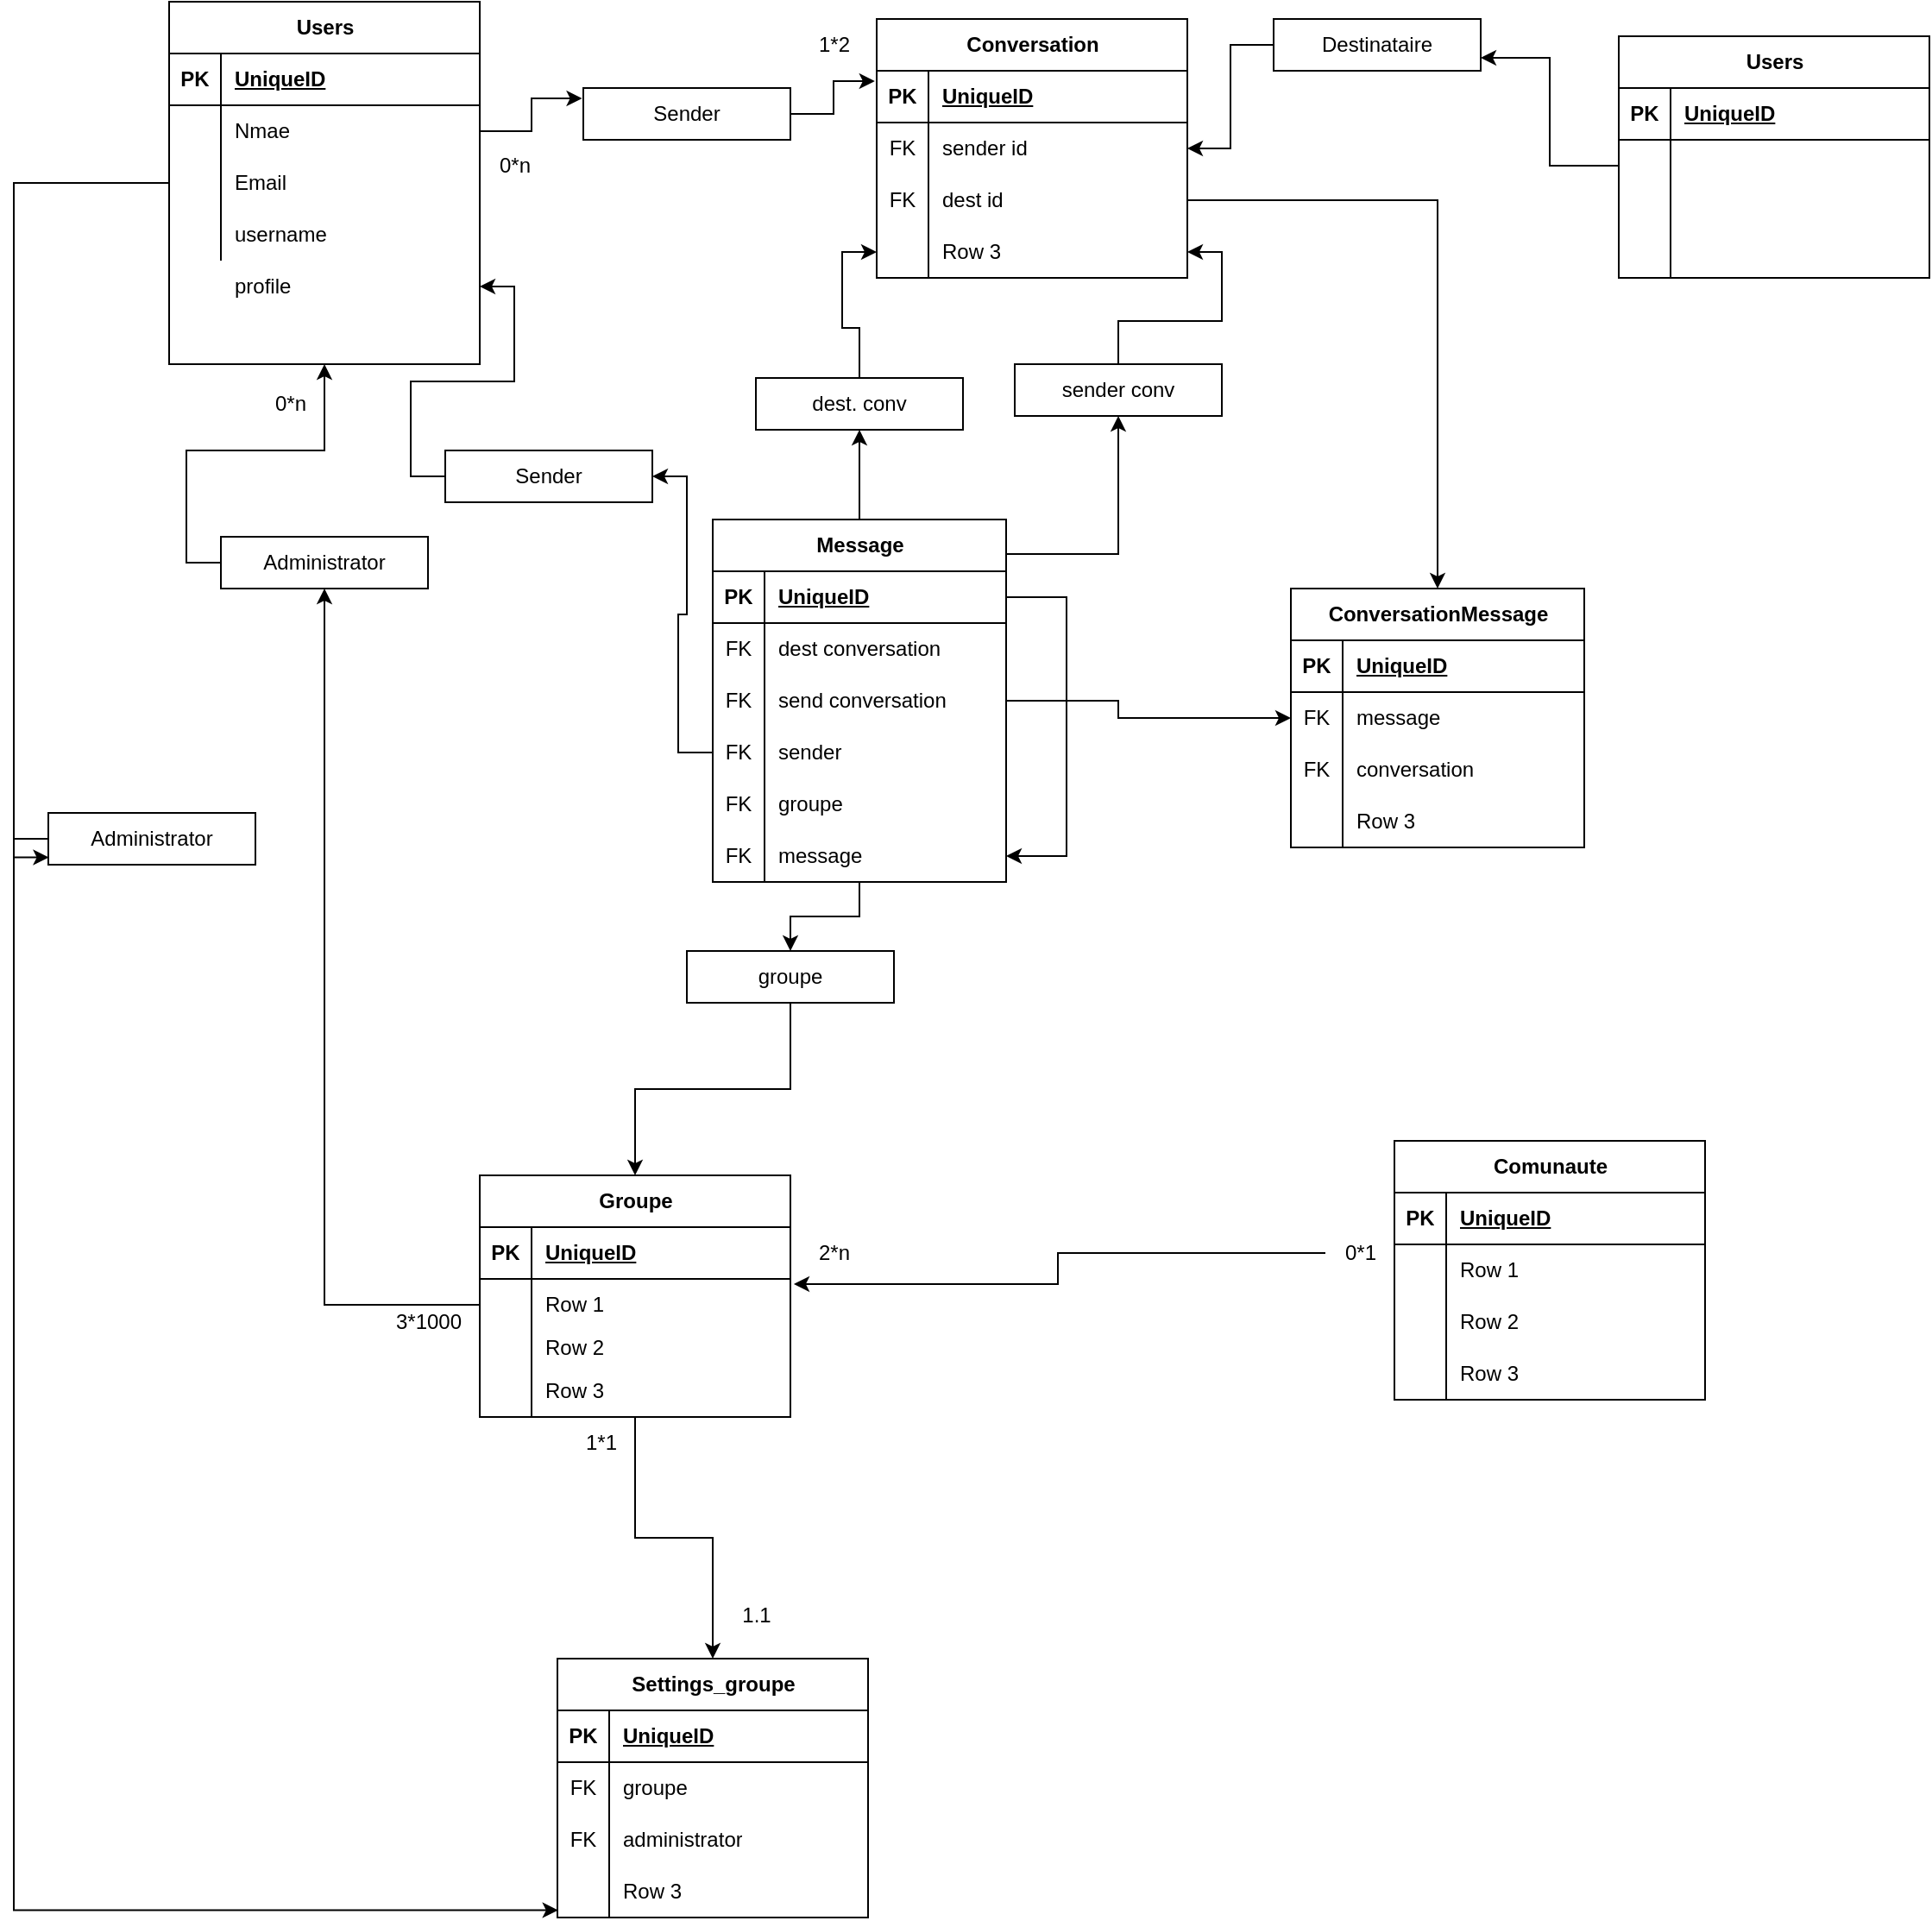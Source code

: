 <mxfile version="26.0.7">
  <diagram name="Page-1" id="asOwN9Nq8Dy_9OiNcqSF">
    <mxGraphModel dx="2424" dy="1222" grid="1" gridSize="10" guides="1" tooltips="1" connect="1" arrows="1" fold="1" page="1" pageScale="1" pageWidth="850" pageHeight="1100" math="0" shadow="0">
      <root>
        <mxCell id="0" />
        <mxCell id="1" parent="0" />
        <mxCell id="ktDNXiTVga_0XRTrk-uk-242" style="edgeStyle=orthogonalEdgeStyle;rounded=0;orthogonalLoop=1;jettySize=auto;html=1;exitX=1;exitY=0.5;exitDx=0;exitDy=0;entryX=1;entryY=0.5;entryDx=0;entryDy=0;" edge="1" parent="1" source="ktDNXiTVga_0XRTrk-uk-93" target="ktDNXiTVga_0XRTrk-uk-102">
          <mxGeometry relative="1" as="geometry">
            <Array as="points">
              <mxPoint x="540" y="385" />
              <mxPoint x="540" y="535" />
            </Array>
          </mxGeometry>
        </mxCell>
        <mxCell id="ktDNXiTVga_0XRTrk-uk-1" value="Users" style="shape=table;startSize=30;container=1;collapsible=1;childLayout=tableLayout;fixedRows=1;rowLines=0;fontStyle=1;align=center;resizeLast=1;html=1;" vertex="1" parent="1">
          <mxGeometry x="20" y="40" width="180" height="210" as="geometry" />
        </mxCell>
        <mxCell id="ktDNXiTVga_0XRTrk-uk-2" value="" style="shape=tableRow;horizontal=0;startSize=0;swimlaneHead=0;swimlaneBody=0;fillColor=none;collapsible=0;dropTarget=0;points=[[0,0.5],[1,0.5]];portConstraint=eastwest;top=0;left=0;right=0;bottom=1;" vertex="1" parent="ktDNXiTVga_0XRTrk-uk-1">
          <mxGeometry y="30" width="180" height="30" as="geometry" />
        </mxCell>
        <mxCell id="ktDNXiTVga_0XRTrk-uk-3" value="PK" style="shape=partialRectangle;connectable=0;fillColor=none;top=0;left=0;bottom=0;right=0;fontStyle=1;overflow=hidden;whiteSpace=wrap;html=1;" vertex="1" parent="ktDNXiTVga_0XRTrk-uk-2">
          <mxGeometry width="30" height="30" as="geometry">
            <mxRectangle width="30" height="30" as="alternateBounds" />
          </mxGeometry>
        </mxCell>
        <mxCell id="ktDNXiTVga_0XRTrk-uk-4" value="UniqueID" style="shape=partialRectangle;connectable=0;fillColor=none;top=0;left=0;bottom=0;right=0;align=left;spacingLeft=6;fontStyle=5;overflow=hidden;whiteSpace=wrap;html=1;" vertex="1" parent="ktDNXiTVga_0XRTrk-uk-2">
          <mxGeometry x="30" width="150" height="30" as="geometry">
            <mxRectangle width="150" height="30" as="alternateBounds" />
          </mxGeometry>
        </mxCell>
        <mxCell id="ktDNXiTVga_0XRTrk-uk-5" value="" style="shape=tableRow;horizontal=0;startSize=0;swimlaneHead=0;swimlaneBody=0;fillColor=none;collapsible=0;dropTarget=0;points=[[0,0.5],[1,0.5]];portConstraint=eastwest;top=0;left=0;right=0;bottom=0;" vertex="1" parent="ktDNXiTVga_0XRTrk-uk-1">
          <mxGeometry y="60" width="180" height="30" as="geometry" />
        </mxCell>
        <mxCell id="ktDNXiTVga_0XRTrk-uk-6" value="" style="shape=partialRectangle;connectable=0;fillColor=none;top=0;left=0;bottom=0;right=0;editable=1;overflow=hidden;whiteSpace=wrap;html=1;" vertex="1" parent="ktDNXiTVga_0XRTrk-uk-5">
          <mxGeometry width="30" height="30" as="geometry">
            <mxRectangle width="30" height="30" as="alternateBounds" />
          </mxGeometry>
        </mxCell>
        <mxCell id="ktDNXiTVga_0XRTrk-uk-7" value="Nmae" style="shape=partialRectangle;connectable=0;fillColor=none;top=0;left=0;bottom=0;right=0;align=left;spacingLeft=6;overflow=hidden;whiteSpace=wrap;html=1;" vertex="1" parent="ktDNXiTVga_0XRTrk-uk-5">
          <mxGeometry x="30" width="150" height="30" as="geometry">
            <mxRectangle width="150" height="30" as="alternateBounds" />
          </mxGeometry>
        </mxCell>
        <mxCell id="ktDNXiTVga_0XRTrk-uk-8" value="" style="shape=tableRow;horizontal=0;startSize=0;swimlaneHead=0;swimlaneBody=0;fillColor=none;collapsible=0;dropTarget=0;points=[[0,0.5],[1,0.5]];portConstraint=eastwest;top=0;left=0;right=0;bottom=0;" vertex="1" parent="ktDNXiTVga_0XRTrk-uk-1">
          <mxGeometry y="90" width="180" height="30" as="geometry" />
        </mxCell>
        <mxCell id="ktDNXiTVga_0XRTrk-uk-9" value="" style="shape=partialRectangle;connectable=0;fillColor=none;top=0;left=0;bottom=0;right=0;editable=1;overflow=hidden;whiteSpace=wrap;html=1;" vertex="1" parent="ktDNXiTVga_0XRTrk-uk-8">
          <mxGeometry width="30" height="30" as="geometry">
            <mxRectangle width="30" height="30" as="alternateBounds" />
          </mxGeometry>
        </mxCell>
        <mxCell id="ktDNXiTVga_0XRTrk-uk-10" value="Email" style="shape=partialRectangle;connectable=0;fillColor=none;top=0;left=0;bottom=0;right=0;align=left;spacingLeft=6;overflow=hidden;whiteSpace=wrap;html=1;" vertex="1" parent="ktDNXiTVga_0XRTrk-uk-8">
          <mxGeometry x="30" width="150" height="30" as="geometry">
            <mxRectangle width="150" height="30" as="alternateBounds" />
          </mxGeometry>
        </mxCell>
        <mxCell id="ktDNXiTVga_0XRTrk-uk-11" value="" style="shape=tableRow;horizontal=0;startSize=0;swimlaneHead=0;swimlaneBody=0;fillColor=none;collapsible=0;dropTarget=0;points=[[0,0.5],[1,0.5]];portConstraint=eastwest;top=0;left=0;right=0;bottom=0;" vertex="1" parent="ktDNXiTVga_0XRTrk-uk-1">
          <mxGeometry y="120" width="180" height="30" as="geometry" />
        </mxCell>
        <mxCell id="ktDNXiTVga_0XRTrk-uk-12" value="" style="shape=partialRectangle;connectable=0;fillColor=none;top=0;left=0;bottom=0;right=0;editable=1;overflow=hidden;whiteSpace=wrap;html=1;" vertex="1" parent="ktDNXiTVga_0XRTrk-uk-11">
          <mxGeometry width="30" height="30" as="geometry">
            <mxRectangle width="30" height="30" as="alternateBounds" />
          </mxGeometry>
        </mxCell>
        <mxCell id="ktDNXiTVga_0XRTrk-uk-13" value="username" style="shape=partialRectangle;connectable=0;fillColor=none;top=0;left=0;bottom=0;right=0;align=left;spacingLeft=6;overflow=hidden;whiteSpace=wrap;html=1;" vertex="1" parent="ktDNXiTVga_0XRTrk-uk-11">
          <mxGeometry x="30" width="150" height="30" as="geometry">
            <mxRectangle width="150" height="30" as="alternateBounds" />
          </mxGeometry>
        </mxCell>
        <mxCell id="ktDNXiTVga_0XRTrk-uk-14" value="" style="shape=tableRow;horizontal=0;startSize=0;swimlaneHead=0;swimlaneBody=0;fillColor=none;collapsible=0;dropTarget=0;points=[[0,0.5],[1,0.5]];portConstraint=eastwest;top=0;left=0;right=0;bottom=0;" vertex="1" parent="1">
          <mxGeometry x="20" y="190" width="180" height="30" as="geometry" />
        </mxCell>
        <mxCell id="ktDNXiTVga_0XRTrk-uk-15" value="" style="shape=partialRectangle;connectable=0;fillColor=none;top=0;left=0;bottom=0;right=0;editable=1;overflow=hidden;whiteSpace=wrap;html=1;" vertex="1" parent="ktDNXiTVga_0XRTrk-uk-14">
          <mxGeometry width="30" height="30" as="geometry">
            <mxRectangle width="30" height="30" as="alternateBounds" />
          </mxGeometry>
        </mxCell>
        <mxCell id="ktDNXiTVga_0XRTrk-uk-16" value="profile" style="shape=partialRectangle;connectable=0;fillColor=none;top=0;left=0;bottom=0;right=0;align=left;spacingLeft=6;overflow=hidden;whiteSpace=wrap;html=1;" vertex="1" parent="ktDNXiTVga_0XRTrk-uk-14">
          <mxGeometry x="30" width="150" height="30" as="geometry">
            <mxRectangle width="150" height="30" as="alternateBounds" />
          </mxGeometry>
        </mxCell>
        <mxCell id="ktDNXiTVga_0XRTrk-uk-105" style="edgeStyle=orthogonalEdgeStyle;rounded=0;orthogonalLoop=1;jettySize=auto;html=1;" edge="1" parent="1" source="ktDNXiTVga_0XRTrk-uk-17" target="ktDNXiTVga_0XRTrk-uk-56">
          <mxGeometry relative="1" as="geometry" />
        </mxCell>
        <mxCell id="ktDNXiTVga_0XRTrk-uk-17" value="Groupe" style="shape=table;startSize=30;container=1;collapsible=1;childLayout=tableLayout;fixedRows=1;rowLines=0;fontStyle=1;align=center;resizeLast=1;html=1;" vertex="1" parent="1">
          <mxGeometry x="200" y="720" width="180" height="140" as="geometry" />
        </mxCell>
        <mxCell id="ktDNXiTVga_0XRTrk-uk-18" value="" style="shape=tableRow;horizontal=0;startSize=0;swimlaneHead=0;swimlaneBody=0;fillColor=none;collapsible=0;dropTarget=0;points=[[0,0.5],[1,0.5]];portConstraint=eastwest;top=0;left=0;right=0;bottom=1;" vertex="1" parent="ktDNXiTVga_0XRTrk-uk-17">
          <mxGeometry y="30" width="180" height="30" as="geometry" />
        </mxCell>
        <mxCell id="ktDNXiTVga_0XRTrk-uk-19" value="PK" style="shape=partialRectangle;connectable=0;fillColor=none;top=0;left=0;bottom=0;right=0;fontStyle=1;overflow=hidden;whiteSpace=wrap;html=1;" vertex="1" parent="ktDNXiTVga_0XRTrk-uk-18">
          <mxGeometry width="30" height="30" as="geometry">
            <mxRectangle width="30" height="30" as="alternateBounds" />
          </mxGeometry>
        </mxCell>
        <mxCell id="ktDNXiTVga_0XRTrk-uk-20" value="UniqueID" style="shape=partialRectangle;connectable=0;fillColor=none;top=0;left=0;bottom=0;right=0;align=left;spacingLeft=6;fontStyle=5;overflow=hidden;whiteSpace=wrap;html=1;" vertex="1" parent="ktDNXiTVga_0XRTrk-uk-18">
          <mxGeometry x="30" width="150" height="30" as="geometry">
            <mxRectangle width="150" height="30" as="alternateBounds" />
          </mxGeometry>
        </mxCell>
        <mxCell id="ktDNXiTVga_0XRTrk-uk-21" value="" style="shape=tableRow;horizontal=0;startSize=0;swimlaneHead=0;swimlaneBody=0;fillColor=none;collapsible=0;dropTarget=0;points=[[0,0.5],[1,0.5]];portConstraint=eastwest;top=0;left=0;right=0;bottom=0;" vertex="1" parent="ktDNXiTVga_0XRTrk-uk-17">
          <mxGeometry y="60" width="180" height="30" as="geometry" />
        </mxCell>
        <mxCell id="ktDNXiTVga_0XRTrk-uk-22" value="" style="shape=partialRectangle;connectable=0;fillColor=none;top=0;left=0;bottom=0;right=0;editable=1;overflow=hidden;whiteSpace=wrap;html=1;" vertex="1" parent="ktDNXiTVga_0XRTrk-uk-21">
          <mxGeometry width="30" height="30" as="geometry">
            <mxRectangle width="30" height="30" as="alternateBounds" />
          </mxGeometry>
        </mxCell>
        <mxCell id="ktDNXiTVga_0XRTrk-uk-23" value="Row 1" style="shape=partialRectangle;connectable=0;fillColor=none;top=0;left=0;bottom=0;right=0;align=left;spacingLeft=6;overflow=hidden;whiteSpace=wrap;html=1;" vertex="1" parent="ktDNXiTVga_0XRTrk-uk-21">
          <mxGeometry x="30" width="150" height="30" as="geometry">
            <mxRectangle width="150" height="30" as="alternateBounds" />
          </mxGeometry>
        </mxCell>
        <mxCell id="ktDNXiTVga_0XRTrk-uk-24" value="" style="shape=tableRow;horizontal=0;startSize=0;swimlaneHead=0;swimlaneBody=0;fillColor=none;collapsible=0;dropTarget=0;points=[[0,0.5],[1,0.5]];portConstraint=eastwest;top=0;left=0;right=0;bottom=0;" vertex="1" parent="ktDNXiTVga_0XRTrk-uk-17">
          <mxGeometry y="90" width="180" height="20" as="geometry" />
        </mxCell>
        <mxCell id="ktDNXiTVga_0XRTrk-uk-25" value="" style="shape=partialRectangle;connectable=0;fillColor=none;top=0;left=0;bottom=0;right=0;editable=1;overflow=hidden;whiteSpace=wrap;html=1;" vertex="1" parent="ktDNXiTVga_0XRTrk-uk-24">
          <mxGeometry width="30" height="20" as="geometry">
            <mxRectangle width="30" height="20" as="alternateBounds" />
          </mxGeometry>
        </mxCell>
        <mxCell id="ktDNXiTVga_0XRTrk-uk-26" value="Row 2" style="shape=partialRectangle;connectable=0;fillColor=none;top=0;left=0;bottom=0;right=0;align=left;spacingLeft=6;overflow=hidden;whiteSpace=wrap;html=1;" vertex="1" parent="ktDNXiTVga_0XRTrk-uk-24">
          <mxGeometry x="30" width="150" height="20" as="geometry">
            <mxRectangle width="150" height="20" as="alternateBounds" />
          </mxGeometry>
        </mxCell>
        <mxCell id="ktDNXiTVga_0XRTrk-uk-27" value="" style="shape=tableRow;horizontal=0;startSize=0;swimlaneHead=0;swimlaneBody=0;fillColor=none;collapsible=0;dropTarget=0;points=[[0,0.5],[1,0.5]];portConstraint=eastwest;top=0;left=0;right=0;bottom=0;" vertex="1" parent="ktDNXiTVga_0XRTrk-uk-17">
          <mxGeometry y="110" width="180" height="30" as="geometry" />
        </mxCell>
        <mxCell id="ktDNXiTVga_0XRTrk-uk-28" value="" style="shape=partialRectangle;connectable=0;fillColor=none;top=0;left=0;bottom=0;right=0;editable=1;overflow=hidden;whiteSpace=wrap;html=1;" vertex="1" parent="ktDNXiTVga_0XRTrk-uk-27">
          <mxGeometry width="30" height="30" as="geometry">
            <mxRectangle width="30" height="30" as="alternateBounds" />
          </mxGeometry>
        </mxCell>
        <mxCell id="ktDNXiTVga_0XRTrk-uk-29" value="Row 3" style="shape=partialRectangle;connectable=0;fillColor=none;top=0;left=0;bottom=0;right=0;align=left;spacingLeft=6;overflow=hidden;whiteSpace=wrap;html=1;" vertex="1" parent="ktDNXiTVga_0XRTrk-uk-27">
          <mxGeometry x="30" width="150" height="30" as="geometry">
            <mxRectangle width="150" height="30" as="alternateBounds" />
          </mxGeometry>
        </mxCell>
        <mxCell id="ktDNXiTVga_0XRTrk-uk-43" value="Conversation" style="shape=table;startSize=30;container=1;collapsible=1;childLayout=tableLayout;fixedRows=1;rowLines=0;fontStyle=1;align=center;resizeLast=1;html=1;" vertex="1" parent="1">
          <mxGeometry x="430" y="50" width="180" height="150" as="geometry" />
        </mxCell>
        <mxCell id="ktDNXiTVga_0XRTrk-uk-44" value="" style="shape=tableRow;horizontal=0;startSize=0;swimlaneHead=0;swimlaneBody=0;fillColor=none;collapsible=0;dropTarget=0;points=[[0,0.5],[1,0.5]];portConstraint=eastwest;top=0;left=0;right=0;bottom=1;" vertex="1" parent="ktDNXiTVga_0XRTrk-uk-43">
          <mxGeometry y="30" width="180" height="30" as="geometry" />
        </mxCell>
        <mxCell id="ktDNXiTVga_0XRTrk-uk-45" value="PK" style="shape=partialRectangle;connectable=0;fillColor=none;top=0;left=0;bottom=0;right=0;fontStyle=1;overflow=hidden;whiteSpace=wrap;html=1;" vertex="1" parent="ktDNXiTVga_0XRTrk-uk-44">
          <mxGeometry width="30" height="30" as="geometry">
            <mxRectangle width="30" height="30" as="alternateBounds" />
          </mxGeometry>
        </mxCell>
        <mxCell id="ktDNXiTVga_0XRTrk-uk-46" value="UniqueID" style="shape=partialRectangle;connectable=0;fillColor=none;top=0;left=0;bottom=0;right=0;align=left;spacingLeft=6;fontStyle=5;overflow=hidden;whiteSpace=wrap;html=1;" vertex="1" parent="ktDNXiTVga_0XRTrk-uk-44">
          <mxGeometry x="30" width="150" height="30" as="geometry">
            <mxRectangle width="150" height="30" as="alternateBounds" />
          </mxGeometry>
        </mxCell>
        <mxCell id="ktDNXiTVga_0XRTrk-uk-47" value="" style="shape=tableRow;horizontal=0;startSize=0;swimlaneHead=0;swimlaneBody=0;fillColor=none;collapsible=0;dropTarget=0;points=[[0,0.5],[1,0.5]];portConstraint=eastwest;top=0;left=0;right=0;bottom=0;" vertex="1" parent="ktDNXiTVga_0XRTrk-uk-43">
          <mxGeometry y="60" width="180" height="30" as="geometry" />
        </mxCell>
        <mxCell id="ktDNXiTVga_0XRTrk-uk-48" value="FK" style="shape=partialRectangle;connectable=0;fillColor=none;top=0;left=0;bottom=0;right=0;editable=1;overflow=hidden;whiteSpace=wrap;html=1;" vertex="1" parent="ktDNXiTVga_0XRTrk-uk-47">
          <mxGeometry width="30" height="30" as="geometry">
            <mxRectangle width="30" height="30" as="alternateBounds" />
          </mxGeometry>
        </mxCell>
        <mxCell id="ktDNXiTVga_0XRTrk-uk-49" value="sender id" style="shape=partialRectangle;connectable=0;fillColor=none;top=0;left=0;bottom=0;right=0;align=left;spacingLeft=6;overflow=hidden;whiteSpace=wrap;html=1;" vertex="1" parent="ktDNXiTVga_0XRTrk-uk-47">
          <mxGeometry x="30" width="150" height="30" as="geometry">
            <mxRectangle width="150" height="30" as="alternateBounds" />
          </mxGeometry>
        </mxCell>
        <mxCell id="ktDNXiTVga_0XRTrk-uk-50" value="" style="shape=tableRow;horizontal=0;startSize=0;swimlaneHead=0;swimlaneBody=0;fillColor=none;collapsible=0;dropTarget=0;points=[[0,0.5],[1,0.5]];portConstraint=eastwest;top=0;left=0;right=0;bottom=0;" vertex="1" parent="ktDNXiTVga_0XRTrk-uk-43">
          <mxGeometry y="90" width="180" height="30" as="geometry" />
        </mxCell>
        <mxCell id="ktDNXiTVga_0XRTrk-uk-51" value="FK" style="shape=partialRectangle;connectable=0;fillColor=none;top=0;left=0;bottom=0;right=0;editable=1;overflow=hidden;whiteSpace=wrap;html=1;" vertex="1" parent="ktDNXiTVga_0XRTrk-uk-50">
          <mxGeometry width="30" height="30" as="geometry">
            <mxRectangle width="30" height="30" as="alternateBounds" />
          </mxGeometry>
        </mxCell>
        <mxCell id="ktDNXiTVga_0XRTrk-uk-52" value="dest id" style="shape=partialRectangle;connectable=0;fillColor=none;top=0;left=0;bottom=0;right=0;align=left;spacingLeft=6;overflow=hidden;whiteSpace=wrap;html=1;" vertex="1" parent="ktDNXiTVga_0XRTrk-uk-50">
          <mxGeometry x="30" width="150" height="30" as="geometry">
            <mxRectangle width="150" height="30" as="alternateBounds" />
          </mxGeometry>
        </mxCell>
        <mxCell id="ktDNXiTVga_0XRTrk-uk-53" value="" style="shape=tableRow;horizontal=0;startSize=0;swimlaneHead=0;swimlaneBody=0;fillColor=none;collapsible=0;dropTarget=0;points=[[0,0.5],[1,0.5]];portConstraint=eastwest;top=0;left=0;right=0;bottom=0;" vertex="1" parent="ktDNXiTVga_0XRTrk-uk-43">
          <mxGeometry y="120" width="180" height="30" as="geometry" />
        </mxCell>
        <mxCell id="ktDNXiTVga_0XRTrk-uk-54" value="" style="shape=partialRectangle;connectable=0;fillColor=none;top=0;left=0;bottom=0;right=0;editable=1;overflow=hidden;whiteSpace=wrap;html=1;" vertex="1" parent="ktDNXiTVga_0XRTrk-uk-53">
          <mxGeometry width="30" height="30" as="geometry">
            <mxRectangle width="30" height="30" as="alternateBounds" />
          </mxGeometry>
        </mxCell>
        <mxCell id="ktDNXiTVga_0XRTrk-uk-55" value="Row 3" style="shape=partialRectangle;connectable=0;fillColor=none;top=0;left=0;bottom=0;right=0;align=left;spacingLeft=6;overflow=hidden;whiteSpace=wrap;html=1;" vertex="1" parent="ktDNXiTVga_0XRTrk-uk-53">
          <mxGeometry x="30" width="150" height="30" as="geometry">
            <mxRectangle width="150" height="30" as="alternateBounds" />
          </mxGeometry>
        </mxCell>
        <mxCell id="ktDNXiTVga_0XRTrk-uk-56" value="Settings_groupe" style="shape=table;startSize=30;container=1;collapsible=1;childLayout=tableLayout;fixedRows=1;rowLines=0;fontStyle=1;align=center;resizeLast=1;html=1;" vertex="1" parent="1">
          <mxGeometry x="245" y="1000" width="180" height="150" as="geometry" />
        </mxCell>
        <mxCell id="ktDNXiTVga_0XRTrk-uk-57" value="" style="shape=tableRow;horizontal=0;startSize=0;swimlaneHead=0;swimlaneBody=0;fillColor=none;collapsible=0;dropTarget=0;points=[[0,0.5],[1,0.5]];portConstraint=eastwest;top=0;left=0;right=0;bottom=1;" vertex="1" parent="ktDNXiTVga_0XRTrk-uk-56">
          <mxGeometry y="30" width="180" height="30" as="geometry" />
        </mxCell>
        <mxCell id="ktDNXiTVga_0XRTrk-uk-58" value="PK" style="shape=partialRectangle;connectable=0;fillColor=none;top=0;left=0;bottom=0;right=0;fontStyle=1;overflow=hidden;whiteSpace=wrap;html=1;" vertex="1" parent="ktDNXiTVga_0XRTrk-uk-57">
          <mxGeometry width="30" height="30" as="geometry">
            <mxRectangle width="30" height="30" as="alternateBounds" />
          </mxGeometry>
        </mxCell>
        <mxCell id="ktDNXiTVga_0XRTrk-uk-59" value="UniqueID" style="shape=partialRectangle;connectable=0;fillColor=none;top=0;left=0;bottom=0;right=0;align=left;spacingLeft=6;fontStyle=5;overflow=hidden;whiteSpace=wrap;html=1;" vertex="1" parent="ktDNXiTVga_0XRTrk-uk-57">
          <mxGeometry x="30" width="150" height="30" as="geometry">
            <mxRectangle width="150" height="30" as="alternateBounds" />
          </mxGeometry>
        </mxCell>
        <mxCell id="ktDNXiTVga_0XRTrk-uk-60" value="" style="shape=tableRow;horizontal=0;startSize=0;swimlaneHead=0;swimlaneBody=0;fillColor=none;collapsible=0;dropTarget=0;points=[[0,0.5],[1,0.5]];portConstraint=eastwest;top=0;left=0;right=0;bottom=0;" vertex="1" parent="ktDNXiTVga_0XRTrk-uk-56">
          <mxGeometry y="60" width="180" height="30" as="geometry" />
        </mxCell>
        <mxCell id="ktDNXiTVga_0XRTrk-uk-61" value="FK" style="shape=partialRectangle;connectable=0;fillColor=none;top=0;left=0;bottom=0;right=0;editable=1;overflow=hidden;whiteSpace=wrap;html=1;" vertex="1" parent="ktDNXiTVga_0XRTrk-uk-60">
          <mxGeometry width="30" height="30" as="geometry">
            <mxRectangle width="30" height="30" as="alternateBounds" />
          </mxGeometry>
        </mxCell>
        <mxCell id="ktDNXiTVga_0XRTrk-uk-62" value="groupe" style="shape=partialRectangle;connectable=0;fillColor=none;top=0;left=0;bottom=0;right=0;align=left;spacingLeft=6;overflow=hidden;whiteSpace=wrap;html=1;" vertex="1" parent="ktDNXiTVga_0XRTrk-uk-60">
          <mxGeometry x="30" width="150" height="30" as="geometry">
            <mxRectangle width="150" height="30" as="alternateBounds" />
          </mxGeometry>
        </mxCell>
        <mxCell id="ktDNXiTVga_0XRTrk-uk-63" value="" style="shape=tableRow;horizontal=0;startSize=0;swimlaneHead=0;swimlaneBody=0;fillColor=none;collapsible=0;dropTarget=0;points=[[0,0.5],[1,0.5]];portConstraint=eastwest;top=0;left=0;right=0;bottom=0;" vertex="1" parent="ktDNXiTVga_0XRTrk-uk-56">
          <mxGeometry y="90" width="180" height="30" as="geometry" />
        </mxCell>
        <mxCell id="ktDNXiTVga_0XRTrk-uk-64" value="FK" style="shape=partialRectangle;connectable=0;fillColor=none;top=0;left=0;bottom=0;right=0;editable=1;overflow=hidden;whiteSpace=wrap;html=1;" vertex="1" parent="ktDNXiTVga_0XRTrk-uk-63">
          <mxGeometry width="30" height="30" as="geometry">
            <mxRectangle width="30" height="30" as="alternateBounds" />
          </mxGeometry>
        </mxCell>
        <mxCell id="ktDNXiTVga_0XRTrk-uk-65" value="administrator" style="shape=partialRectangle;connectable=0;fillColor=none;top=0;left=0;bottom=0;right=0;align=left;spacingLeft=6;overflow=hidden;whiteSpace=wrap;html=1;" vertex="1" parent="ktDNXiTVga_0XRTrk-uk-63">
          <mxGeometry x="30" width="150" height="30" as="geometry">
            <mxRectangle width="150" height="30" as="alternateBounds" />
          </mxGeometry>
        </mxCell>
        <mxCell id="ktDNXiTVga_0XRTrk-uk-66" value="" style="shape=tableRow;horizontal=0;startSize=0;swimlaneHead=0;swimlaneBody=0;fillColor=none;collapsible=0;dropTarget=0;points=[[0,0.5],[1,0.5]];portConstraint=eastwest;top=0;left=0;right=0;bottom=0;" vertex="1" parent="ktDNXiTVga_0XRTrk-uk-56">
          <mxGeometry y="120" width="180" height="30" as="geometry" />
        </mxCell>
        <mxCell id="ktDNXiTVga_0XRTrk-uk-67" value="" style="shape=partialRectangle;connectable=0;fillColor=none;top=0;left=0;bottom=0;right=0;editable=1;overflow=hidden;whiteSpace=wrap;html=1;" vertex="1" parent="ktDNXiTVga_0XRTrk-uk-66">
          <mxGeometry width="30" height="30" as="geometry">
            <mxRectangle width="30" height="30" as="alternateBounds" />
          </mxGeometry>
        </mxCell>
        <mxCell id="ktDNXiTVga_0XRTrk-uk-68" value="Row 3" style="shape=partialRectangle;connectable=0;fillColor=none;top=0;left=0;bottom=0;right=0;align=left;spacingLeft=6;overflow=hidden;whiteSpace=wrap;html=1;" vertex="1" parent="ktDNXiTVga_0XRTrk-uk-66">
          <mxGeometry x="30" width="150" height="30" as="geometry">
            <mxRectangle width="150" height="30" as="alternateBounds" />
          </mxGeometry>
        </mxCell>
        <mxCell id="ktDNXiTVga_0XRTrk-uk-69" value="Comunaute" style="shape=table;startSize=30;container=1;collapsible=1;childLayout=tableLayout;fixedRows=1;rowLines=0;fontStyle=1;align=center;resizeLast=1;html=1;" vertex="1" parent="1">
          <mxGeometry x="730" y="700" width="180" height="150" as="geometry" />
        </mxCell>
        <mxCell id="ktDNXiTVga_0XRTrk-uk-70" value="" style="shape=tableRow;horizontal=0;startSize=0;swimlaneHead=0;swimlaneBody=0;fillColor=none;collapsible=0;dropTarget=0;points=[[0,0.5],[1,0.5]];portConstraint=eastwest;top=0;left=0;right=0;bottom=1;" vertex="1" parent="ktDNXiTVga_0XRTrk-uk-69">
          <mxGeometry y="30" width="180" height="30" as="geometry" />
        </mxCell>
        <mxCell id="ktDNXiTVga_0XRTrk-uk-71" value="PK" style="shape=partialRectangle;connectable=0;fillColor=none;top=0;left=0;bottom=0;right=0;fontStyle=1;overflow=hidden;whiteSpace=wrap;html=1;" vertex="1" parent="ktDNXiTVga_0XRTrk-uk-70">
          <mxGeometry width="30" height="30" as="geometry">
            <mxRectangle width="30" height="30" as="alternateBounds" />
          </mxGeometry>
        </mxCell>
        <mxCell id="ktDNXiTVga_0XRTrk-uk-72" value="UniqueID" style="shape=partialRectangle;connectable=0;fillColor=none;top=0;left=0;bottom=0;right=0;align=left;spacingLeft=6;fontStyle=5;overflow=hidden;whiteSpace=wrap;html=1;" vertex="1" parent="ktDNXiTVga_0XRTrk-uk-70">
          <mxGeometry x="30" width="150" height="30" as="geometry">
            <mxRectangle width="150" height="30" as="alternateBounds" />
          </mxGeometry>
        </mxCell>
        <mxCell id="ktDNXiTVga_0XRTrk-uk-73" value="" style="shape=tableRow;horizontal=0;startSize=0;swimlaneHead=0;swimlaneBody=0;fillColor=none;collapsible=0;dropTarget=0;points=[[0,0.5],[1,0.5]];portConstraint=eastwest;top=0;left=0;right=0;bottom=0;" vertex="1" parent="ktDNXiTVga_0XRTrk-uk-69">
          <mxGeometry y="60" width="180" height="30" as="geometry" />
        </mxCell>
        <mxCell id="ktDNXiTVga_0XRTrk-uk-74" value="" style="shape=partialRectangle;connectable=0;fillColor=none;top=0;left=0;bottom=0;right=0;editable=1;overflow=hidden;whiteSpace=wrap;html=1;" vertex="1" parent="ktDNXiTVga_0XRTrk-uk-73">
          <mxGeometry width="30" height="30" as="geometry">
            <mxRectangle width="30" height="30" as="alternateBounds" />
          </mxGeometry>
        </mxCell>
        <mxCell id="ktDNXiTVga_0XRTrk-uk-75" value="Row 1" style="shape=partialRectangle;connectable=0;fillColor=none;top=0;left=0;bottom=0;right=0;align=left;spacingLeft=6;overflow=hidden;whiteSpace=wrap;html=1;" vertex="1" parent="ktDNXiTVga_0XRTrk-uk-73">
          <mxGeometry x="30" width="150" height="30" as="geometry">
            <mxRectangle width="150" height="30" as="alternateBounds" />
          </mxGeometry>
        </mxCell>
        <mxCell id="ktDNXiTVga_0XRTrk-uk-76" value="" style="shape=tableRow;horizontal=0;startSize=0;swimlaneHead=0;swimlaneBody=0;fillColor=none;collapsible=0;dropTarget=0;points=[[0,0.5],[1,0.5]];portConstraint=eastwest;top=0;left=0;right=0;bottom=0;" vertex="1" parent="ktDNXiTVga_0XRTrk-uk-69">
          <mxGeometry y="90" width="180" height="30" as="geometry" />
        </mxCell>
        <mxCell id="ktDNXiTVga_0XRTrk-uk-77" value="" style="shape=partialRectangle;connectable=0;fillColor=none;top=0;left=0;bottom=0;right=0;editable=1;overflow=hidden;whiteSpace=wrap;html=1;" vertex="1" parent="ktDNXiTVga_0XRTrk-uk-76">
          <mxGeometry width="30" height="30" as="geometry">
            <mxRectangle width="30" height="30" as="alternateBounds" />
          </mxGeometry>
        </mxCell>
        <mxCell id="ktDNXiTVga_0XRTrk-uk-78" value="Row 2" style="shape=partialRectangle;connectable=0;fillColor=none;top=0;left=0;bottom=0;right=0;align=left;spacingLeft=6;overflow=hidden;whiteSpace=wrap;html=1;" vertex="1" parent="ktDNXiTVga_0XRTrk-uk-76">
          <mxGeometry x="30" width="150" height="30" as="geometry">
            <mxRectangle width="150" height="30" as="alternateBounds" />
          </mxGeometry>
        </mxCell>
        <mxCell id="ktDNXiTVga_0XRTrk-uk-79" value="" style="shape=tableRow;horizontal=0;startSize=0;swimlaneHead=0;swimlaneBody=0;fillColor=none;collapsible=0;dropTarget=0;points=[[0,0.5],[1,0.5]];portConstraint=eastwest;top=0;left=0;right=0;bottom=0;" vertex="1" parent="ktDNXiTVga_0XRTrk-uk-69">
          <mxGeometry y="120" width="180" height="30" as="geometry" />
        </mxCell>
        <mxCell id="ktDNXiTVga_0XRTrk-uk-80" value="" style="shape=partialRectangle;connectable=0;fillColor=none;top=0;left=0;bottom=0;right=0;editable=1;overflow=hidden;whiteSpace=wrap;html=1;" vertex="1" parent="ktDNXiTVga_0XRTrk-uk-79">
          <mxGeometry width="30" height="30" as="geometry">
            <mxRectangle width="30" height="30" as="alternateBounds" />
          </mxGeometry>
        </mxCell>
        <mxCell id="ktDNXiTVga_0XRTrk-uk-81" value="Row 3" style="shape=partialRectangle;connectable=0;fillColor=none;top=0;left=0;bottom=0;right=0;align=left;spacingLeft=6;overflow=hidden;whiteSpace=wrap;html=1;" vertex="1" parent="ktDNXiTVga_0XRTrk-uk-79">
          <mxGeometry x="30" width="150" height="30" as="geometry">
            <mxRectangle width="150" height="30" as="alternateBounds" />
          </mxGeometry>
        </mxCell>
        <mxCell id="ktDNXiTVga_0XRTrk-uk-84" value="1*2" style="text;html=1;align=center;verticalAlign=middle;resizable=0;points=[];autosize=1;strokeColor=none;fillColor=none;" vertex="1" parent="1">
          <mxGeometry x="385" y="50" width="40" height="30" as="geometry" />
        </mxCell>
        <mxCell id="ktDNXiTVga_0XRTrk-uk-85" value="0*n" style="text;html=1;align=center;verticalAlign=middle;resizable=0;points=[];autosize=1;strokeColor=none;fillColor=none;" vertex="1" parent="1">
          <mxGeometry x="200" y="120" width="40" height="30" as="geometry" />
        </mxCell>
        <mxCell id="ktDNXiTVga_0XRTrk-uk-133" style="edgeStyle=orthogonalEdgeStyle;rounded=0;orthogonalLoop=1;jettySize=auto;html=1;entryX=0.5;entryY=0;entryDx=0;entryDy=0;" edge="1" parent="1" source="ktDNXiTVga_0XRTrk-uk-198" target="ktDNXiTVga_0XRTrk-uk-17">
          <mxGeometry relative="1" as="geometry" />
        </mxCell>
        <mxCell id="ktDNXiTVga_0XRTrk-uk-203" style="edgeStyle=orthogonalEdgeStyle;rounded=0;orthogonalLoop=1;jettySize=auto;html=1;exitX=0.5;exitY=0;exitDx=0;exitDy=0;entryX=0.5;entryY=1;entryDx=0;entryDy=0;" edge="1" parent="1" source="ktDNXiTVga_0XRTrk-uk-92" target="ktDNXiTVga_0XRTrk-uk-202">
          <mxGeometry relative="1" as="geometry" />
        </mxCell>
        <mxCell id="ktDNXiTVga_0XRTrk-uk-225" value="" style="edgeStyle=orthogonalEdgeStyle;rounded=0;orthogonalLoop=1;jettySize=auto;html=1;" edge="1" parent="1" source="ktDNXiTVga_0XRTrk-uk-92" target="ktDNXiTVga_0XRTrk-uk-212">
          <mxGeometry relative="1" as="geometry">
            <Array as="points">
              <mxPoint x="570" y="445" />
              <mxPoint x="570" y="455" />
            </Array>
          </mxGeometry>
        </mxCell>
        <mxCell id="ktDNXiTVga_0XRTrk-uk-92" value="Message" style="shape=table;startSize=30;container=1;collapsible=1;childLayout=tableLayout;fixedRows=1;rowLines=0;fontStyle=1;align=center;resizeLast=1;html=1;" vertex="1" parent="1">
          <mxGeometry x="335" y="340" width="170" height="210" as="geometry" />
        </mxCell>
        <mxCell id="ktDNXiTVga_0XRTrk-uk-93" value="" style="shape=tableRow;horizontal=0;startSize=0;swimlaneHead=0;swimlaneBody=0;fillColor=none;collapsible=0;dropTarget=0;points=[[0,0.5],[1,0.5]];portConstraint=eastwest;top=0;left=0;right=0;bottom=1;" vertex="1" parent="ktDNXiTVga_0XRTrk-uk-92">
          <mxGeometry y="30" width="170" height="30" as="geometry" />
        </mxCell>
        <mxCell id="ktDNXiTVga_0XRTrk-uk-94" value="PK" style="shape=partialRectangle;connectable=0;fillColor=none;top=0;left=0;bottom=0;right=0;fontStyle=1;overflow=hidden;whiteSpace=wrap;html=1;" vertex="1" parent="ktDNXiTVga_0XRTrk-uk-93">
          <mxGeometry width="30" height="30" as="geometry">
            <mxRectangle width="30" height="30" as="alternateBounds" />
          </mxGeometry>
        </mxCell>
        <mxCell id="ktDNXiTVga_0XRTrk-uk-95" value="UniqueID" style="shape=partialRectangle;connectable=0;fillColor=none;top=0;left=0;bottom=0;right=0;align=left;spacingLeft=6;fontStyle=5;overflow=hidden;whiteSpace=wrap;html=1;" vertex="1" parent="ktDNXiTVga_0XRTrk-uk-93">
          <mxGeometry x="30" width="140" height="30" as="geometry">
            <mxRectangle width="140" height="30" as="alternateBounds" />
          </mxGeometry>
        </mxCell>
        <mxCell id="ktDNXiTVga_0XRTrk-uk-96" value="" style="shape=tableRow;horizontal=0;startSize=0;swimlaneHead=0;swimlaneBody=0;fillColor=none;collapsible=0;dropTarget=0;points=[[0,0.5],[1,0.5]];portConstraint=eastwest;top=0;left=0;right=0;bottom=0;" vertex="1" parent="ktDNXiTVga_0XRTrk-uk-92">
          <mxGeometry y="60" width="170" height="30" as="geometry" />
        </mxCell>
        <mxCell id="ktDNXiTVga_0XRTrk-uk-97" value="FK" style="shape=partialRectangle;connectable=0;fillColor=none;top=0;left=0;bottom=0;right=0;editable=1;overflow=hidden;whiteSpace=wrap;html=1;" vertex="1" parent="ktDNXiTVga_0XRTrk-uk-96">
          <mxGeometry width="30" height="30" as="geometry">
            <mxRectangle width="30" height="30" as="alternateBounds" />
          </mxGeometry>
        </mxCell>
        <mxCell id="ktDNXiTVga_0XRTrk-uk-98" value="dest conversation&amp;nbsp;" style="shape=partialRectangle;connectable=0;fillColor=none;top=0;left=0;bottom=0;right=0;align=left;spacingLeft=6;overflow=hidden;whiteSpace=wrap;html=1;" vertex="1" parent="ktDNXiTVga_0XRTrk-uk-96">
          <mxGeometry x="30" width="140" height="30" as="geometry">
            <mxRectangle width="140" height="30" as="alternateBounds" />
          </mxGeometry>
        </mxCell>
        <mxCell id="ktDNXiTVga_0XRTrk-uk-233" value="" style="shape=tableRow;horizontal=0;startSize=0;swimlaneHead=0;swimlaneBody=0;fillColor=none;collapsible=0;dropTarget=0;points=[[0,0.5],[1,0.5]];portConstraint=eastwest;top=0;left=0;right=0;bottom=0;" vertex="1" parent="ktDNXiTVga_0XRTrk-uk-92">
          <mxGeometry y="90" width="170" height="30" as="geometry" />
        </mxCell>
        <mxCell id="ktDNXiTVga_0XRTrk-uk-234" value="FK" style="shape=partialRectangle;connectable=0;fillColor=none;top=0;left=0;bottom=0;right=0;editable=1;overflow=hidden;whiteSpace=wrap;html=1;" vertex="1" parent="ktDNXiTVga_0XRTrk-uk-233">
          <mxGeometry width="30" height="30" as="geometry">
            <mxRectangle width="30" height="30" as="alternateBounds" />
          </mxGeometry>
        </mxCell>
        <mxCell id="ktDNXiTVga_0XRTrk-uk-235" value="send conversation" style="shape=partialRectangle;connectable=0;fillColor=none;top=0;left=0;bottom=0;right=0;align=left;spacingLeft=6;overflow=hidden;whiteSpace=wrap;html=1;" vertex="1" parent="ktDNXiTVga_0XRTrk-uk-233">
          <mxGeometry x="30" width="140" height="30" as="geometry">
            <mxRectangle width="140" height="30" as="alternateBounds" />
          </mxGeometry>
        </mxCell>
        <mxCell id="ktDNXiTVga_0XRTrk-uk-99" value="" style="shape=tableRow;horizontal=0;startSize=0;swimlaneHead=0;swimlaneBody=0;fillColor=none;collapsible=0;dropTarget=0;points=[[0,0.5],[1,0.5]];portConstraint=eastwest;top=0;left=0;right=0;bottom=0;" vertex="1" parent="ktDNXiTVga_0XRTrk-uk-92">
          <mxGeometry y="120" width="170" height="30" as="geometry" />
        </mxCell>
        <mxCell id="ktDNXiTVga_0XRTrk-uk-100" value="FK" style="shape=partialRectangle;connectable=0;fillColor=none;top=0;left=0;bottom=0;right=0;editable=1;overflow=hidden;whiteSpace=wrap;html=1;" vertex="1" parent="ktDNXiTVga_0XRTrk-uk-99">
          <mxGeometry width="30" height="30" as="geometry">
            <mxRectangle width="30" height="30" as="alternateBounds" />
          </mxGeometry>
        </mxCell>
        <mxCell id="ktDNXiTVga_0XRTrk-uk-101" value="sender" style="shape=partialRectangle;connectable=0;fillColor=none;top=0;left=0;bottom=0;right=0;align=left;spacingLeft=6;overflow=hidden;whiteSpace=wrap;html=1;" vertex="1" parent="ktDNXiTVga_0XRTrk-uk-99">
          <mxGeometry x="30" width="140" height="30" as="geometry">
            <mxRectangle width="140" height="30" as="alternateBounds" />
          </mxGeometry>
        </mxCell>
        <mxCell id="ktDNXiTVga_0XRTrk-uk-239" value="" style="shape=tableRow;horizontal=0;startSize=0;swimlaneHead=0;swimlaneBody=0;fillColor=none;collapsible=0;dropTarget=0;points=[[0,0.5],[1,0.5]];portConstraint=eastwest;top=0;left=0;right=0;bottom=0;" vertex="1" parent="ktDNXiTVga_0XRTrk-uk-92">
          <mxGeometry y="150" width="170" height="30" as="geometry" />
        </mxCell>
        <mxCell id="ktDNXiTVga_0XRTrk-uk-240" value="FK" style="shape=partialRectangle;connectable=0;fillColor=none;top=0;left=0;bottom=0;right=0;editable=1;overflow=hidden;whiteSpace=wrap;html=1;" vertex="1" parent="ktDNXiTVga_0XRTrk-uk-239">
          <mxGeometry width="30" height="30" as="geometry">
            <mxRectangle width="30" height="30" as="alternateBounds" />
          </mxGeometry>
        </mxCell>
        <mxCell id="ktDNXiTVga_0XRTrk-uk-241" value="groupe" style="shape=partialRectangle;connectable=0;fillColor=none;top=0;left=0;bottom=0;right=0;align=left;spacingLeft=6;overflow=hidden;whiteSpace=wrap;html=1;" vertex="1" parent="ktDNXiTVga_0XRTrk-uk-239">
          <mxGeometry x="30" width="140" height="30" as="geometry">
            <mxRectangle width="140" height="30" as="alternateBounds" />
          </mxGeometry>
        </mxCell>
        <mxCell id="ktDNXiTVga_0XRTrk-uk-102" value="" style="shape=tableRow;horizontal=0;startSize=0;swimlaneHead=0;swimlaneBody=0;fillColor=none;collapsible=0;dropTarget=0;points=[[0,0.5],[1,0.5]];portConstraint=eastwest;top=0;left=0;right=0;bottom=0;" vertex="1" parent="ktDNXiTVga_0XRTrk-uk-92">
          <mxGeometry y="180" width="170" height="30" as="geometry" />
        </mxCell>
        <mxCell id="ktDNXiTVga_0XRTrk-uk-103" value="FK" style="shape=partialRectangle;connectable=0;fillColor=none;top=0;left=0;bottom=0;right=0;editable=1;overflow=hidden;whiteSpace=wrap;html=1;" vertex="1" parent="ktDNXiTVga_0XRTrk-uk-102">
          <mxGeometry width="30" height="30" as="geometry">
            <mxRectangle width="30" height="30" as="alternateBounds" />
          </mxGeometry>
        </mxCell>
        <mxCell id="ktDNXiTVga_0XRTrk-uk-104" value="message" style="shape=partialRectangle;connectable=0;fillColor=none;top=0;left=0;bottom=0;right=0;align=left;spacingLeft=6;overflow=hidden;whiteSpace=wrap;html=1;" vertex="1" parent="ktDNXiTVga_0XRTrk-uk-102">
          <mxGeometry x="30" width="140" height="30" as="geometry">
            <mxRectangle width="140" height="30" as="alternateBounds" />
          </mxGeometry>
        </mxCell>
        <mxCell id="ktDNXiTVga_0XRTrk-uk-106" value="1.1" style="text;html=1;align=center;verticalAlign=middle;resizable=0;points=[];autosize=1;strokeColor=none;fillColor=none;" vertex="1" parent="1">
          <mxGeometry x="340" y="960" width="40" height="30" as="geometry" />
        </mxCell>
        <mxCell id="ktDNXiTVga_0XRTrk-uk-107" value="1*1" style="text;html=1;align=center;verticalAlign=middle;resizable=0;points=[];autosize=1;strokeColor=none;fillColor=none;" vertex="1" parent="1">
          <mxGeometry x="250" y="860" width="40" height="30" as="geometry" />
        </mxCell>
        <mxCell id="ktDNXiTVga_0XRTrk-uk-109" value="2*n" style="text;html=1;align=center;verticalAlign=middle;resizable=0;points=[];autosize=1;strokeColor=none;fillColor=none;" vertex="1" parent="1">
          <mxGeometry x="385" y="750" width="40" height="30" as="geometry" />
        </mxCell>
        <mxCell id="ktDNXiTVga_0XRTrk-uk-110" value="0*1" style="text;html=1;align=center;verticalAlign=middle;resizable=0;points=[];autosize=1;strokeColor=none;fillColor=none;" vertex="1" parent="1">
          <mxGeometry x="690" y="750" width="40" height="30" as="geometry" />
        </mxCell>
        <mxCell id="ktDNXiTVga_0XRTrk-uk-112" style="edgeStyle=orthogonalEdgeStyle;rounded=0;orthogonalLoop=1;jettySize=auto;html=1;entryX=1.011;entryY=0.1;entryDx=0;entryDy=0;entryPerimeter=0;" edge="1" parent="1" source="ktDNXiTVga_0XRTrk-uk-110" target="ktDNXiTVga_0XRTrk-uk-21">
          <mxGeometry relative="1" as="geometry" />
        </mxCell>
        <mxCell id="ktDNXiTVga_0XRTrk-uk-120" style="edgeStyle=orthogonalEdgeStyle;rounded=0;orthogonalLoop=1;jettySize=auto;html=1;exitX=1;exitY=0.5;exitDx=0;exitDy=0;entryX=-0.006;entryY=0.2;entryDx=0;entryDy=0;entryPerimeter=0;" edge="1" parent="1" source="ktDNXiTVga_0XRTrk-uk-134" target="ktDNXiTVga_0XRTrk-uk-44">
          <mxGeometry relative="1" as="geometry" />
        </mxCell>
        <mxCell id="ktDNXiTVga_0XRTrk-uk-122" style="edgeStyle=orthogonalEdgeStyle;rounded=0;orthogonalLoop=1;jettySize=auto;html=1;exitX=0;exitY=0.5;exitDx=0;exitDy=0;entryX=0.5;entryY=1;entryDx=0;entryDy=0;" edge="1" parent="1" source="ktDNXiTVga_0XRTrk-uk-205" target="ktDNXiTVga_0XRTrk-uk-1">
          <mxGeometry relative="1" as="geometry" />
        </mxCell>
        <mxCell id="ktDNXiTVga_0XRTrk-uk-123" value="0*n" style="text;html=1;align=center;verticalAlign=middle;resizable=0;points=[];autosize=1;strokeColor=none;fillColor=none;" vertex="1" parent="1">
          <mxGeometry x="70" y="258" width="40" height="30" as="geometry" />
        </mxCell>
        <mxCell id="ktDNXiTVga_0XRTrk-uk-124" value="3*1000" style="text;html=1;align=center;verticalAlign=middle;resizable=0;points=[];autosize=1;strokeColor=none;fillColor=none;" vertex="1" parent="1">
          <mxGeometry x="140" y="790" width="60" height="30" as="geometry" />
        </mxCell>
        <mxCell id="ktDNXiTVga_0XRTrk-uk-135" value="" style="edgeStyle=orthogonalEdgeStyle;rounded=0;orthogonalLoop=1;jettySize=auto;html=1;exitX=1;exitY=0.5;exitDx=0;exitDy=0;entryX=-0.006;entryY=0.2;entryDx=0;entryDy=0;entryPerimeter=0;" edge="1" parent="1" source="ktDNXiTVga_0XRTrk-uk-5" target="ktDNXiTVga_0XRTrk-uk-134">
          <mxGeometry relative="1" as="geometry">
            <mxPoint x="200" y="115" as="sourcePoint" />
            <mxPoint x="479" y="86" as="targetPoint" />
          </mxGeometry>
        </mxCell>
        <mxCell id="ktDNXiTVga_0XRTrk-uk-134" value="Sender" style="whiteSpace=wrap;html=1;" vertex="1" parent="1">
          <mxGeometry x="260" y="90" width="120" height="30" as="geometry" />
        </mxCell>
        <mxCell id="ktDNXiTVga_0XRTrk-uk-179" value="Users" style="shape=table;startSize=30;container=1;collapsible=1;childLayout=tableLayout;fixedRows=1;rowLines=0;fontStyle=1;align=center;resizeLast=1;html=1;" vertex="1" parent="1">
          <mxGeometry x="860" y="60" width="180" height="140" as="geometry" />
        </mxCell>
        <mxCell id="ktDNXiTVga_0XRTrk-uk-180" value="" style="shape=tableRow;horizontal=0;startSize=0;swimlaneHead=0;swimlaneBody=0;fillColor=none;collapsible=0;dropTarget=0;points=[[0,0.5],[1,0.5]];portConstraint=eastwest;top=0;left=0;right=0;bottom=1;" vertex="1" parent="ktDNXiTVga_0XRTrk-uk-179">
          <mxGeometry y="30" width="180" height="30" as="geometry" />
        </mxCell>
        <mxCell id="ktDNXiTVga_0XRTrk-uk-181" value="PK" style="shape=partialRectangle;connectable=0;fillColor=none;top=0;left=0;bottom=0;right=0;fontStyle=1;overflow=hidden;whiteSpace=wrap;html=1;" vertex="1" parent="ktDNXiTVga_0XRTrk-uk-180">
          <mxGeometry width="30" height="30" as="geometry">
            <mxRectangle width="30" height="30" as="alternateBounds" />
          </mxGeometry>
        </mxCell>
        <mxCell id="ktDNXiTVga_0XRTrk-uk-182" value="UniqueID" style="shape=partialRectangle;connectable=0;fillColor=none;top=0;left=0;bottom=0;right=0;align=left;spacingLeft=6;fontStyle=5;overflow=hidden;whiteSpace=wrap;html=1;" vertex="1" parent="ktDNXiTVga_0XRTrk-uk-180">
          <mxGeometry x="30" width="150" height="30" as="geometry">
            <mxRectangle width="150" height="30" as="alternateBounds" />
          </mxGeometry>
        </mxCell>
        <mxCell id="ktDNXiTVga_0XRTrk-uk-183" value="" style="shape=tableRow;horizontal=0;startSize=0;swimlaneHead=0;swimlaneBody=0;fillColor=none;collapsible=0;dropTarget=0;points=[[0,0.5],[1,0.5]];portConstraint=eastwest;top=0;left=0;right=0;bottom=0;" vertex="1" parent="ktDNXiTVga_0XRTrk-uk-179">
          <mxGeometry y="60" width="180" height="30" as="geometry" />
        </mxCell>
        <mxCell id="ktDNXiTVga_0XRTrk-uk-184" value="" style="shape=partialRectangle;connectable=0;fillColor=none;top=0;left=0;bottom=0;right=0;editable=1;overflow=hidden;whiteSpace=wrap;html=1;" vertex="1" parent="ktDNXiTVga_0XRTrk-uk-183">
          <mxGeometry width="30" height="30" as="geometry">
            <mxRectangle width="30" height="30" as="alternateBounds" />
          </mxGeometry>
        </mxCell>
        <mxCell id="ktDNXiTVga_0XRTrk-uk-185" value="" style="shape=partialRectangle;connectable=0;fillColor=none;top=0;left=0;bottom=0;right=0;align=left;spacingLeft=6;overflow=hidden;whiteSpace=wrap;html=1;" vertex="1" parent="ktDNXiTVga_0XRTrk-uk-183">
          <mxGeometry x="30" width="150" height="30" as="geometry">
            <mxRectangle width="150" height="30" as="alternateBounds" />
          </mxGeometry>
        </mxCell>
        <mxCell id="ktDNXiTVga_0XRTrk-uk-186" value="" style="shape=tableRow;horizontal=0;startSize=0;swimlaneHead=0;swimlaneBody=0;fillColor=none;collapsible=0;dropTarget=0;points=[[0,0.5],[1,0.5]];portConstraint=eastwest;top=0;left=0;right=0;bottom=0;" vertex="1" parent="ktDNXiTVga_0XRTrk-uk-179">
          <mxGeometry y="90" width="180" height="30" as="geometry" />
        </mxCell>
        <mxCell id="ktDNXiTVga_0XRTrk-uk-187" value="" style="shape=partialRectangle;connectable=0;fillColor=none;top=0;left=0;bottom=0;right=0;editable=1;overflow=hidden;whiteSpace=wrap;html=1;" vertex="1" parent="ktDNXiTVga_0XRTrk-uk-186">
          <mxGeometry width="30" height="30" as="geometry">
            <mxRectangle width="30" height="30" as="alternateBounds" />
          </mxGeometry>
        </mxCell>
        <mxCell id="ktDNXiTVga_0XRTrk-uk-188" value="" style="shape=partialRectangle;connectable=0;fillColor=none;top=0;left=0;bottom=0;right=0;align=left;spacingLeft=6;overflow=hidden;whiteSpace=wrap;html=1;" vertex="1" parent="ktDNXiTVga_0XRTrk-uk-186">
          <mxGeometry x="30" width="150" height="30" as="geometry">
            <mxRectangle width="150" height="30" as="alternateBounds" />
          </mxGeometry>
        </mxCell>
        <mxCell id="ktDNXiTVga_0XRTrk-uk-189" value="" style="shape=tableRow;horizontal=0;startSize=0;swimlaneHead=0;swimlaneBody=0;fillColor=none;collapsible=0;dropTarget=0;points=[[0,0.5],[1,0.5]];portConstraint=eastwest;top=0;left=0;right=0;bottom=0;" vertex="1" parent="ktDNXiTVga_0XRTrk-uk-179">
          <mxGeometry y="120" width="180" height="20" as="geometry" />
        </mxCell>
        <mxCell id="ktDNXiTVga_0XRTrk-uk-190" value="" style="shape=partialRectangle;connectable=0;fillColor=none;top=0;left=0;bottom=0;right=0;editable=1;overflow=hidden;whiteSpace=wrap;html=1;" vertex="1" parent="ktDNXiTVga_0XRTrk-uk-189">
          <mxGeometry width="30" height="20" as="geometry">
            <mxRectangle width="30" height="20" as="alternateBounds" />
          </mxGeometry>
        </mxCell>
        <mxCell id="ktDNXiTVga_0XRTrk-uk-191" value="" style="shape=partialRectangle;connectable=0;fillColor=none;top=0;left=0;bottom=0;right=0;align=left;spacingLeft=6;overflow=hidden;whiteSpace=wrap;html=1;" vertex="1" parent="ktDNXiTVga_0XRTrk-uk-189">
          <mxGeometry x="30" width="150" height="20" as="geometry">
            <mxRectangle width="150" height="20" as="alternateBounds" />
          </mxGeometry>
        </mxCell>
        <mxCell id="ktDNXiTVga_0XRTrk-uk-211" style="edgeStyle=orthogonalEdgeStyle;rounded=0;orthogonalLoop=1;jettySize=auto;html=1;exitX=0;exitY=0.5;exitDx=0;exitDy=0;entryX=1;entryY=0.5;entryDx=0;entryDy=0;" edge="1" parent="1" source="ktDNXiTVga_0XRTrk-uk-193" target="ktDNXiTVga_0XRTrk-uk-47">
          <mxGeometry relative="1" as="geometry" />
        </mxCell>
        <mxCell id="ktDNXiTVga_0XRTrk-uk-193" value="Destinataire" style="whiteSpace=wrap;html=1;" vertex="1" parent="1">
          <mxGeometry x="660" y="50" width="120" height="30" as="geometry" />
        </mxCell>
        <mxCell id="ktDNXiTVga_0XRTrk-uk-195" style="edgeStyle=orthogonalEdgeStyle;rounded=0;orthogonalLoop=1;jettySize=auto;html=1;exitX=0;exitY=0.5;exitDx=0;exitDy=0;entryX=0.002;entryY=0.86;entryDx=0;entryDy=0;entryPerimeter=0;" edge="1" parent="1" source="ktDNXiTVga_0XRTrk-uk-196" target="ktDNXiTVga_0XRTrk-uk-66">
          <mxGeometry relative="1" as="geometry" />
        </mxCell>
        <mxCell id="ktDNXiTVga_0XRTrk-uk-197" value="" style="edgeStyle=orthogonalEdgeStyle;rounded=0;orthogonalLoop=1;jettySize=auto;html=1;exitX=0;exitY=0.5;exitDx=0;exitDy=0;entryX=0.002;entryY=0.86;entryDx=0;entryDy=0;entryPerimeter=0;" edge="1" parent="1" source="ktDNXiTVga_0XRTrk-uk-8" target="ktDNXiTVga_0XRTrk-uk-196">
          <mxGeometry relative="1" as="geometry">
            <mxPoint x="20" y="145" as="sourcePoint" />
            <mxPoint x="260" y="974" as="targetPoint" />
          </mxGeometry>
        </mxCell>
        <mxCell id="ktDNXiTVga_0XRTrk-uk-196" value="Administrator" style="whiteSpace=wrap;html=1;" vertex="1" parent="1">
          <mxGeometry x="-50" y="510" width="120" height="30" as="geometry" />
        </mxCell>
        <mxCell id="ktDNXiTVga_0XRTrk-uk-199" value="" style="edgeStyle=orthogonalEdgeStyle;rounded=0;orthogonalLoop=1;jettySize=auto;html=1;entryX=0.5;entryY=0;entryDx=0;entryDy=0;" edge="1" parent="1" source="ktDNXiTVga_0XRTrk-uk-92" target="ktDNXiTVga_0XRTrk-uk-198">
          <mxGeometry relative="1" as="geometry">
            <mxPoint x="365" y="450" as="sourcePoint" />
            <mxPoint x="330" y="590" as="targetPoint" />
          </mxGeometry>
        </mxCell>
        <mxCell id="ktDNXiTVga_0XRTrk-uk-198" value="groupe" style="whiteSpace=wrap;html=1;" vertex="1" parent="1">
          <mxGeometry x="320" y="590" width="120" height="30" as="geometry" />
        </mxCell>
        <mxCell id="ktDNXiTVga_0XRTrk-uk-208" style="edgeStyle=orthogonalEdgeStyle;rounded=0;orthogonalLoop=1;jettySize=auto;html=1;exitX=0.5;exitY=0;exitDx=0;exitDy=0;entryX=1;entryY=0.5;entryDx=0;entryDy=0;" edge="1" parent="1" source="ktDNXiTVga_0XRTrk-uk-200" target="ktDNXiTVga_0XRTrk-uk-53">
          <mxGeometry relative="1" as="geometry" />
        </mxCell>
        <mxCell id="ktDNXiTVga_0XRTrk-uk-200" value="sender conv" style="whiteSpace=wrap;html=1;" vertex="1" parent="1">
          <mxGeometry x="510" y="250" width="120" height="30" as="geometry" />
        </mxCell>
        <mxCell id="ktDNXiTVga_0XRTrk-uk-206" style="edgeStyle=orthogonalEdgeStyle;rounded=0;orthogonalLoop=1;jettySize=auto;html=1;exitX=0.5;exitY=0;exitDx=0;exitDy=0;entryX=0;entryY=0.5;entryDx=0;entryDy=0;" edge="1" parent="1" source="ktDNXiTVga_0XRTrk-uk-202" target="ktDNXiTVga_0XRTrk-uk-53">
          <mxGeometry relative="1" as="geometry" />
        </mxCell>
        <mxCell id="ktDNXiTVga_0XRTrk-uk-202" value="dest. conv" style="whiteSpace=wrap;html=1;" vertex="1" parent="1">
          <mxGeometry x="360" y="258" width="120" height="30" as="geometry" />
        </mxCell>
        <mxCell id="ktDNXiTVga_0XRTrk-uk-207" style="edgeStyle=orthogonalEdgeStyle;rounded=0;orthogonalLoop=1;jettySize=auto;html=1;exitX=1;exitY=0.5;exitDx=0;exitDy=0;entryX=0.5;entryY=1;entryDx=0;entryDy=0;" edge="1" parent="1" source="ktDNXiTVga_0XRTrk-uk-93" target="ktDNXiTVga_0XRTrk-uk-200">
          <mxGeometry relative="1" as="geometry">
            <Array as="points">
              <mxPoint x="505" y="360" />
              <mxPoint x="570" y="360" />
            </Array>
          </mxGeometry>
        </mxCell>
        <mxCell id="ktDNXiTVga_0XRTrk-uk-210" style="edgeStyle=orthogonalEdgeStyle;rounded=0;orthogonalLoop=1;jettySize=auto;html=1;exitX=0;exitY=0.5;exitDx=0;exitDy=0;entryX=1;entryY=0.75;entryDx=0;entryDy=0;" edge="1" parent="1" source="ktDNXiTVga_0XRTrk-uk-183" target="ktDNXiTVga_0XRTrk-uk-193">
          <mxGeometry relative="1" as="geometry" />
        </mxCell>
        <mxCell id="ktDNXiTVga_0XRTrk-uk-212" value="ConversationMessage" style="shape=table;startSize=30;container=1;collapsible=1;childLayout=tableLayout;fixedRows=1;rowLines=0;fontStyle=1;align=center;resizeLast=1;html=1;" vertex="1" parent="1">
          <mxGeometry x="670" y="380" width="170" height="150" as="geometry" />
        </mxCell>
        <mxCell id="ktDNXiTVga_0XRTrk-uk-213" value="" style="shape=tableRow;horizontal=0;startSize=0;swimlaneHead=0;swimlaneBody=0;fillColor=none;collapsible=0;dropTarget=0;points=[[0,0.5],[1,0.5]];portConstraint=eastwest;top=0;left=0;right=0;bottom=1;" vertex="1" parent="ktDNXiTVga_0XRTrk-uk-212">
          <mxGeometry y="30" width="170" height="30" as="geometry" />
        </mxCell>
        <mxCell id="ktDNXiTVga_0XRTrk-uk-214" value="PK" style="shape=partialRectangle;connectable=0;fillColor=none;top=0;left=0;bottom=0;right=0;fontStyle=1;overflow=hidden;whiteSpace=wrap;html=1;" vertex="1" parent="ktDNXiTVga_0XRTrk-uk-213">
          <mxGeometry width="30" height="30" as="geometry">
            <mxRectangle width="30" height="30" as="alternateBounds" />
          </mxGeometry>
        </mxCell>
        <mxCell id="ktDNXiTVga_0XRTrk-uk-215" value="UniqueID" style="shape=partialRectangle;connectable=0;fillColor=none;top=0;left=0;bottom=0;right=0;align=left;spacingLeft=6;fontStyle=5;overflow=hidden;whiteSpace=wrap;html=1;" vertex="1" parent="ktDNXiTVga_0XRTrk-uk-213">
          <mxGeometry x="30" width="140" height="30" as="geometry">
            <mxRectangle width="140" height="30" as="alternateBounds" />
          </mxGeometry>
        </mxCell>
        <mxCell id="ktDNXiTVga_0XRTrk-uk-216" value="" style="shape=tableRow;horizontal=0;startSize=0;swimlaneHead=0;swimlaneBody=0;fillColor=none;collapsible=0;dropTarget=0;points=[[0,0.5],[1,0.5]];portConstraint=eastwest;top=0;left=0;right=0;bottom=0;" vertex="1" parent="ktDNXiTVga_0XRTrk-uk-212">
          <mxGeometry y="60" width="170" height="30" as="geometry" />
        </mxCell>
        <mxCell id="ktDNXiTVga_0XRTrk-uk-217" value="FK" style="shape=partialRectangle;connectable=0;fillColor=none;top=0;left=0;bottom=0;right=0;editable=1;overflow=hidden;whiteSpace=wrap;html=1;" vertex="1" parent="ktDNXiTVga_0XRTrk-uk-216">
          <mxGeometry width="30" height="30" as="geometry">
            <mxRectangle width="30" height="30" as="alternateBounds" />
          </mxGeometry>
        </mxCell>
        <mxCell id="ktDNXiTVga_0XRTrk-uk-218" value="message" style="shape=partialRectangle;connectable=0;fillColor=none;top=0;left=0;bottom=0;right=0;align=left;spacingLeft=6;overflow=hidden;whiteSpace=wrap;html=1;" vertex="1" parent="ktDNXiTVga_0XRTrk-uk-216">
          <mxGeometry x="30" width="140" height="30" as="geometry">
            <mxRectangle width="140" height="30" as="alternateBounds" />
          </mxGeometry>
        </mxCell>
        <mxCell id="ktDNXiTVga_0XRTrk-uk-219" value="" style="shape=tableRow;horizontal=0;startSize=0;swimlaneHead=0;swimlaneBody=0;fillColor=none;collapsible=0;dropTarget=0;points=[[0,0.5],[1,0.5]];portConstraint=eastwest;top=0;left=0;right=0;bottom=0;" vertex="1" parent="ktDNXiTVga_0XRTrk-uk-212">
          <mxGeometry y="90" width="170" height="30" as="geometry" />
        </mxCell>
        <mxCell id="ktDNXiTVga_0XRTrk-uk-220" value="FK" style="shape=partialRectangle;connectable=0;fillColor=none;top=0;left=0;bottom=0;right=0;editable=1;overflow=hidden;whiteSpace=wrap;html=1;" vertex="1" parent="ktDNXiTVga_0XRTrk-uk-219">
          <mxGeometry width="30" height="30" as="geometry">
            <mxRectangle width="30" height="30" as="alternateBounds" />
          </mxGeometry>
        </mxCell>
        <mxCell id="ktDNXiTVga_0XRTrk-uk-221" value="conversation" style="shape=partialRectangle;connectable=0;fillColor=none;top=0;left=0;bottom=0;right=0;align=left;spacingLeft=6;overflow=hidden;whiteSpace=wrap;html=1;" vertex="1" parent="ktDNXiTVga_0XRTrk-uk-219">
          <mxGeometry x="30" width="140" height="30" as="geometry">
            <mxRectangle width="140" height="30" as="alternateBounds" />
          </mxGeometry>
        </mxCell>
        <mxCell id="ktDNXiTVga_0XRTrk-uk-222" value="" style="shape=tableRow;horizontal=0;startSize=0;swimlaneHead=0;swimlaneBody=0;fillColor=none;collapsible=0;dropTarget=0;points=[[0,0.5],[1,0.5]];portConstraint=eastwest;top=0;left=0;right=0;bottom=0;" vertex="1" parent="ktDNXiTVga_0XRTrk-uk-212">
          <mxGeometry y="120" width="170" height="30" as="geometry" />
        </mxCell>
        <mxCell id="ktDNXiTVga_0XRTrk-uk-223" value="" style="shape=partialRectangle;connectable=0;fillColor=none;top=0;left=0;bottom=0;right=0;editable=1;overflow=hidden;whiteSpace=wrap;html=1;" vertex="1" parent="ktDNXiTVga_0XRTrk-uk-222">
          <mxGeometry width="30" height="30" as="geometry">
            <mxRectangle width="30" height="30" as="alternateBounds" />
          </mxGeometry>
        </mxCell>
        <mxCell id="ktDNXiTVga_0XRTrk-uk-224" value="Row 3" style="shape=partialRectangle;connectable=0;fillColor=none;top=0;left=0;bottom=0;right=0;align=left;spacingLeft=6;overflow=hidden;whiteSpace=wrap;html=1;" vertex="1" parent="ktDNXiTVga_0XRTrk-uk-222">
          <mxGeometry x="30" width="140" height="30" as="geometry">
            <mxRectangle width="140" height="30" as="alternateBounds" />
          </mxGeometry>
        </mxCell>
        <mxCell id="ktDNXiTVga_0XRTrk-uk-226" style="edgeStyle=orthogonalEdgeStyle;rounded=0;orthogonalLoop=1;jettySize=auto;html=1;exitX=1;exitY=0.5;exitDx=0;exitDy=0;entryX=0.5;entryY=0;entryDx=0;entryDy=0;" edge="1" parent="1" source="ktDNXiTVga_0XRTrk-uk-50" target="ktDNXiTVga_0XRTrk-uk-212">
          <mxGeometry relative="1" as="geometry" />
        </mxCell>
        <mxCell id="ktDNXiTVga_0XRTrk-uk-232" value="" style="edgeStyle=orthogonalEdgeStyle;rounded=0;orthogonalLoop=1;jettySize=auto;html=1;exitX=0;exitY=0.5;exitDx=0;exitDy=0;entryX=0.5;entryY=1;entryDx=0;entryDy=0;" edge="1" parent="1" source="ktDNXiTVga_0XRTrk-uk-21" target="ktDNXiTVga_0XRTrk-uk-205">
          <mxGeometry relative="1" as="geometry">
            <mxPoint x="200" y="795" as="sourcePoint" />
            <mxPoint x="110" y="250" as="targetPoint" />
          </mxGeometry>
        </mxCell>
        <mxCell id="ktDNXiTVga_0XRTrk-uk-205" value="Administrator" style="whiteSpace=wrap;html=1;" vertex="1" parent="1">
          <mxGeometry x="50" y="350" width="120" height="30" as="geometry" />
        </mxCell>
        <mxCell id="ktDNXiTVga_0XRTrk-uk-236" style="edgeStyle=orthogonalEdgeStyle;rounded=0;orthogonalLoop=1;jettySize=auto;html=1;exitX=0;exitY=0.5;exitDx=0;exitDy=0;entryX=1;entryY=0.5;entryDx=0;entryDy=0;" edge="1" parent="1" source="ktDNXiTVga_0XRTrk-uk-237" target="ktDNXiTVga_0XRTrk-uk-14">
          <mxGeometry relative="1" as="geometry" />
        </mxCell>
        <mxCell id="ktDNXiTVga_0XRTrk-uk-238" value="" style="edgeStyle=orthogonalEdgeStyle;rounded=0;orthogonalLoop=1;jettySize=auto;html=1;exitX=0;exitY=0.5;exitDx=0;exitDy=0;entryX=1;entryY=0.5;entryDx=0;entryDy=0;" edge="1" parent="1" source="ktDNXiTVga_0XRTrk-uk-99" target="ktDNXiTVga_0XRTrk-uk-237">
          <mxGeometry relative="1" as="geometry">
            <mxPoint x="350" y="495" as="sourcePoint" />
            <mxPoint x="200" y="205" as="targetPoint" />
          </mxGeometry>
        </mxCell>
        <mxCell id="ktDNXiTVga_0XRTrk-uk-237" value="Sender" style="whiteSpace=wrap;html=1;" vertex="1" parent="1">
          <mxGeometry x="180" y="300" width="120" height="30" as="geometry" />
        </mxCell>
      </root>
    </mxGraphModel>
  </diagram>
</mxfile>

